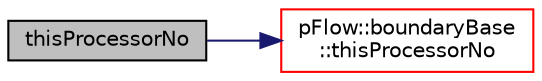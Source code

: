 digraph "thisProcessorNo"
{
 // LATEX_PDF_SIZE
  edge [fontname="Helvetica",fontsize="10",labelfontname="Helvetica",labelfontsize="10"];
  node [fontname="Helvetica",fontsize="10",shape=record];
  rankdir="LR";
  Node1 [label="thisProcessorNo",height=0.2,width=0.4,color="black", fillcolor="grey75", style="filled", fontcolor="black",tooltip=" "];
  Node1 -> Node2 [color="midnightblue",fontsize="10",style="solid",fontname="Helvetica"];
  Node2 [label="pFlow::boundaryBase\l::thisProcessorNo",height=0.2,width=0.4,color="red", fillcolor="white", style="filled",URL="$classpFlow_1_1boundaryBase.html#a11476bb6a934a081499a0e691061ec45",tooltip=" "];
}
